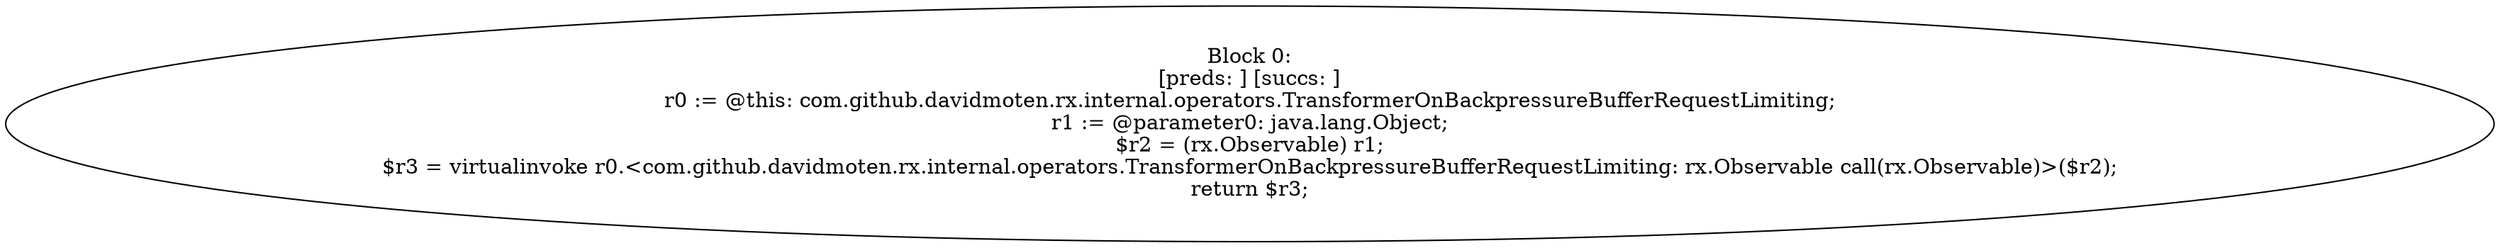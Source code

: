digraph "unitGraph" {
    "Block 0:
[preds: ] [succs: ]
r0 := @this: com.github.davidmoten.rx.internal.operators.TransformerOnBackpressureBufferRequestLimiting;
r1 := @parameter0: java.lang.Object;
$r2 = (rx.Observable) r1;
$r3 = virtualinvoke r0.<com.github.davidmoten.rx.internal.operators.TransformerOnBackpressureBufferRequestLimiting: rx.Observable call(rx.Observable)>($r2);
return $r3;
"
}
